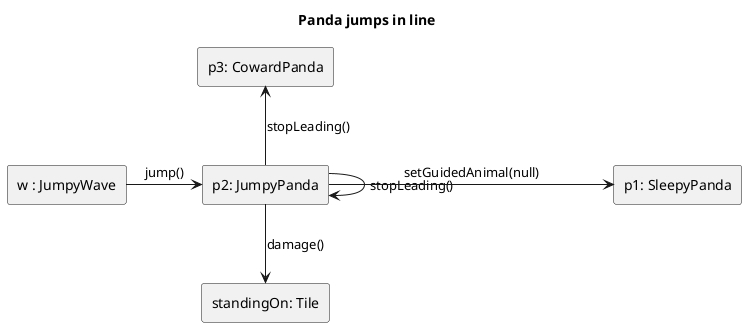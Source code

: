 @startuml
skinparam linestyle ortho
title Panda jumps in line

rectangle "w : JumpyWave" as w
rectangle "p1: SleepyPanda" as p1
rectangle "p2: JumpyPanda" as p2
rectangle "standingOn: Tile" as standingOn
rectangle "p3: CowardPanda" as p3

w->p2: jump()

p2->p2: stopLeading()

p2 -> p1: setGuidedAnimal(null)


p2 -up-> p3: stopLeading()

p2-down->standingOn: damage()

@enduml
